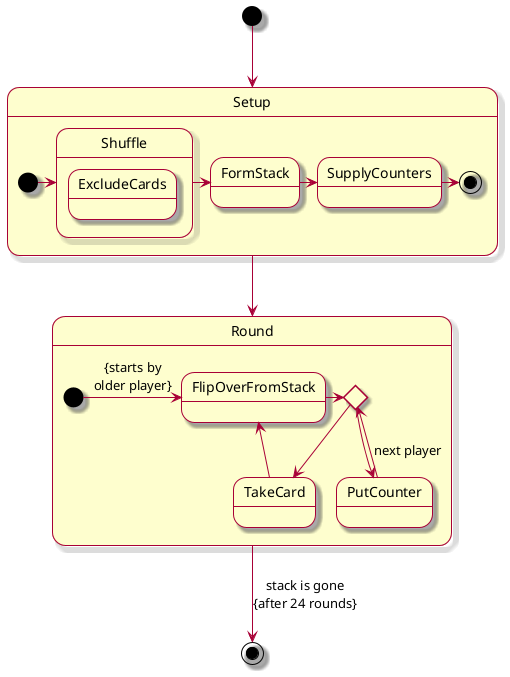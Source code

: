 ﻿@startuml
skin rose

state Setup{
    state Shuffle{
        state ExcludeCards{
        }
    }
    state FormStack
    state SupplyCounters{
    }
    
    [*] -> Shuffle
    Shuffle -> FormStack
    FormStack -> SupplyCounters
    SupplyCounters -> [*]
}

state Round{
    state FlipOverFromStack
        state TakeCard
        state PutCounter
        
        state C1 <<choice>>
        
        FlipOverFromStack -> C1
        
        C1 --> TakeCard
        C1 -> PutCounter
        
        TakeCard --> FlipOverFromStack
        PutCounter --> C1 : next player
    
    [*] -> FlipOverFromStack : {starts by\nolder player}
}

[*] --> Setup
Setup --> Round

Round --> [*] : stack is gone\n{after 24 rounds}

@enduml